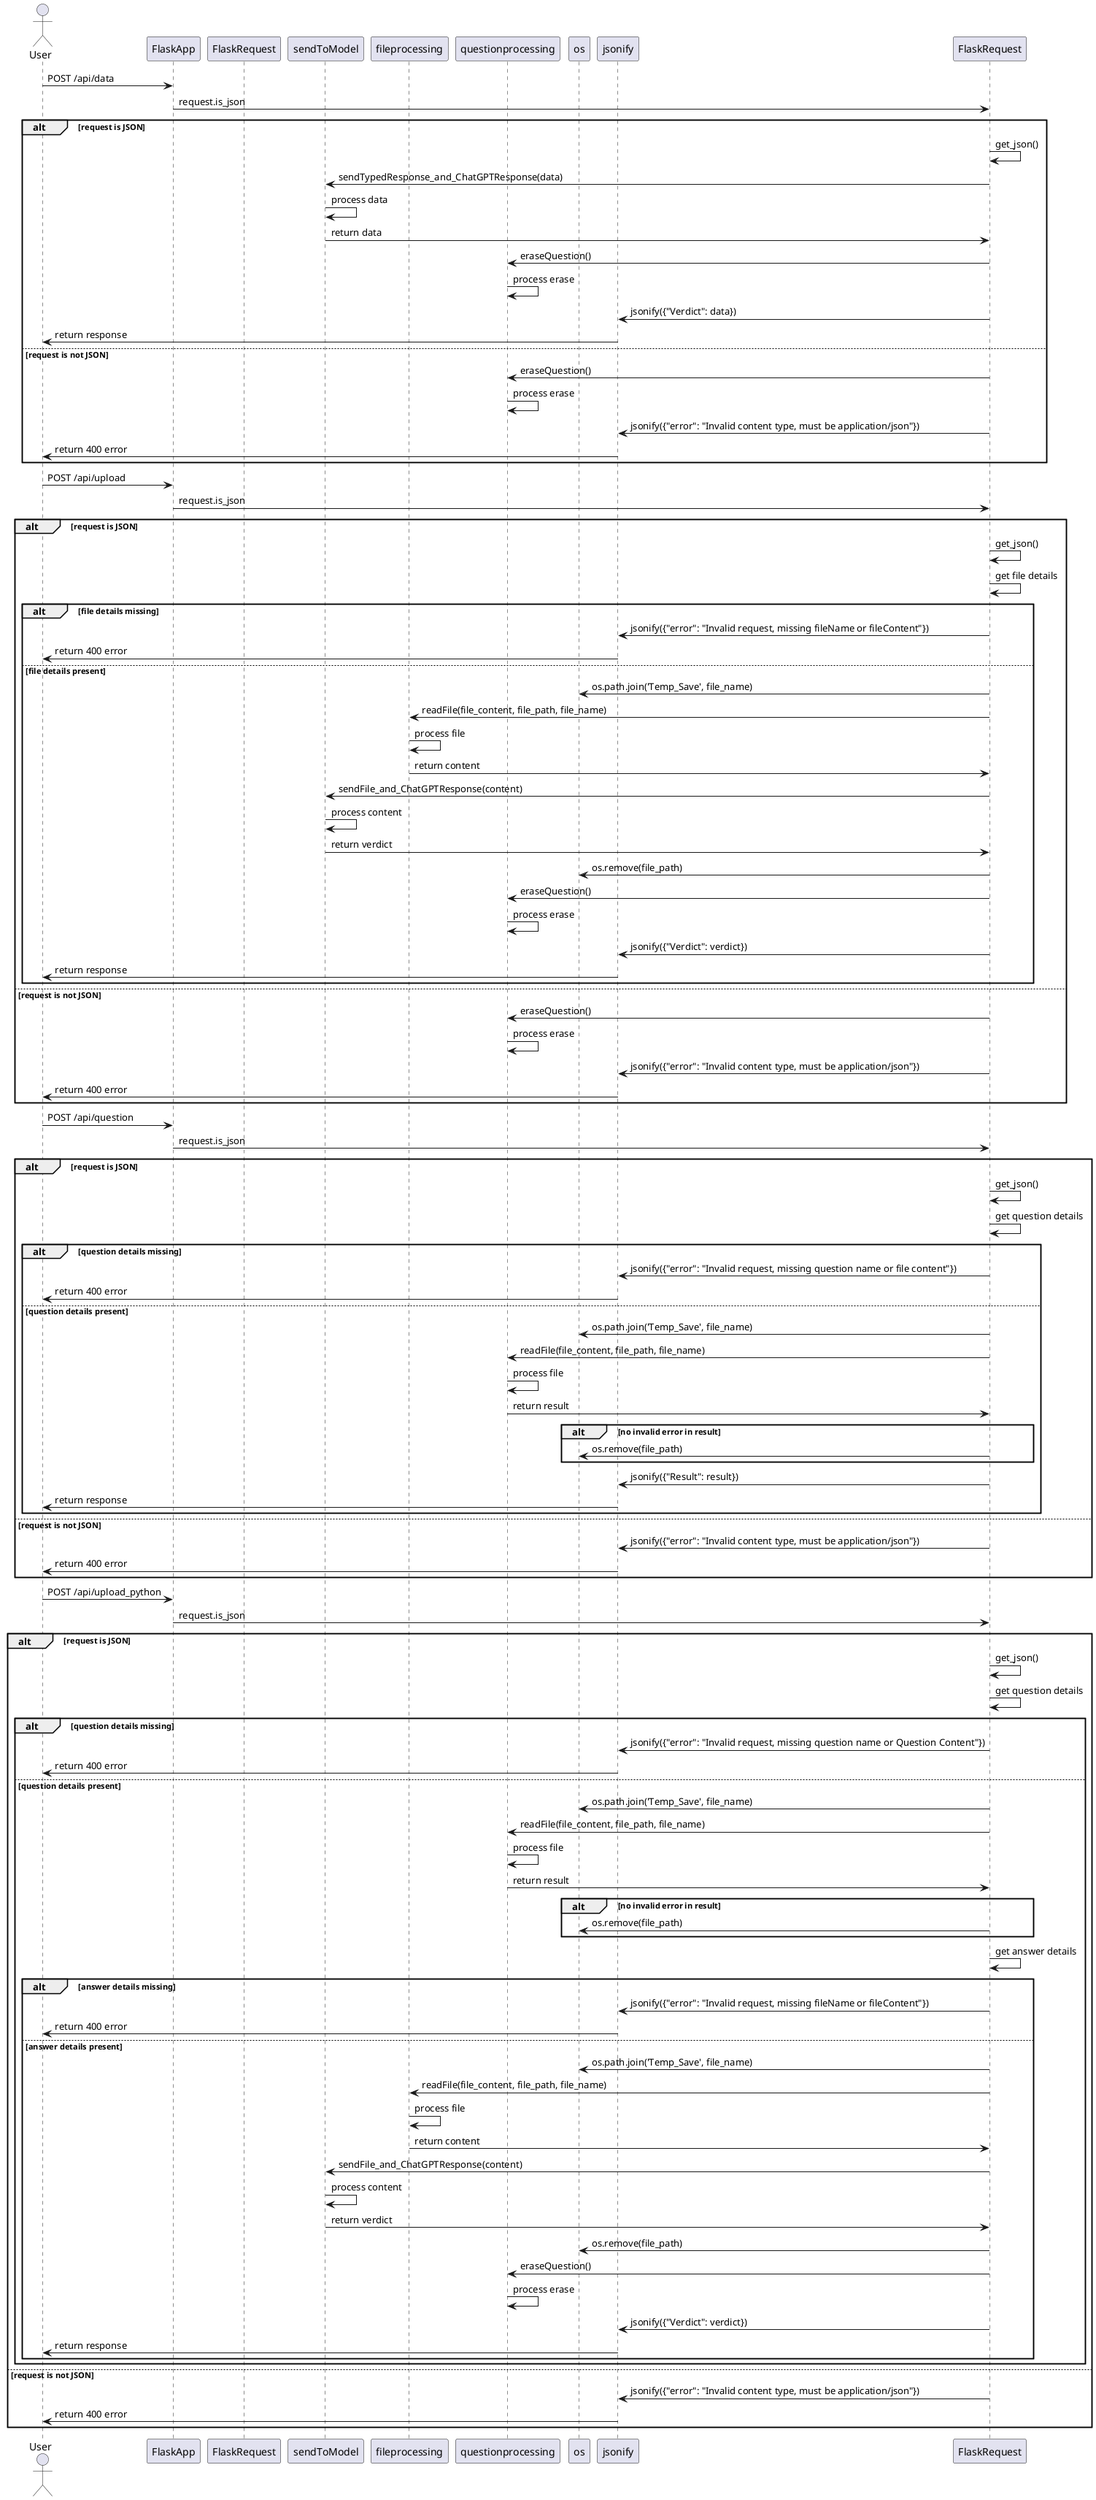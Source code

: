 @startuml
actor User

participant FlaskApp as app
participant FlaskRequest as request
participant sendToModel
participant fileprocessing
participant questionprocessing
participant os
participant jsonify

User -> app: POST /api/data
app -> FlaskRequest: request.is_json
alt request is JSON
    FlaskRequest -> FlaskRequest: get_json()
    FlaskRequest -> sendToModel: sendTypedResponse_and_ChatGPTResponse(data)
    sendToModel -> sendToModel: process data
    sendToModel -> FlaskRequest: return data
    FlaskRequest -> questionprocessing: eraseQuestion()
    questionprocessing -> questionprocessing: process erase
    FlaskRequest -> jsonify: jsonify({"Verdict": data})
    jsonify -> User: return response
else request is not JSON
    FlaskRequest -> questionprocessing: eraseQuestion()
    questionprocessing -> questionprocessing: process erase
    FlaskRequest -> jsonify: jsonify({"error": "Invalid content type, must be application/json"})
    jsonify -> User: return 400 error
end

User -> app: POST /api/upload
app -> FlaskRequest: request.is_json
alt request is JSON
    FlaskRequest -> FlaskRequest: get_json()
    FlaskRequest -> FlaskRequest: get file details
    alt file details missing
        FlaskRequest -> jsonify: jsonify({"error": "Invalid request, missing fileName or fileContent"})
        jsonify -> User: return 400 error
    else file details present
        FlaskRequest -> os: os.path.join('Temp_Save', file_name)
        FlaskRequest -> fileprocessing: readFile(file_content, file_path, file_name)
        fileprocessing -> fileprocessing: process file
        fileprocessing -> FlaskRequest: return content
        FlaskRequest -> sendToModel: sendFile_and_ChatGPTResponse(content)
        sendToModel -> sendToModel: process content
        sendToModel -> FlaskRequest: return verdict
        FlaskRequest -> os: os.remove(file_path)
        FlaskRequest -> questionprocessing: eraseQuestion()
        questionprocessing -> questionprocessing: process erase
        FlaskRequest -> jsonify: jsonify({"Verdict": verdict})
        jsonify -> User: return response
    end
else request is not JSON
    FlaskRequest -> questionprocessing: eraseQuestion()
    questionprocessing -> questionprocessing: process erase
    FlaskRequest -> jsonify: jsonify({"error": "Invalid content type, must be application/json"})
    jsonify -> User: return 400 error
end

User -> app: POST /api/question
app -> FlaskRequest: request.is_json
alt request is JSON
    FlaskRequest -> FlaskRequest: get_json()
    FlaskRequest -> FlaskRequest: get question details
    alt question details missing
        FlaskRequest -> jsonify: jsonify({"error": "Invalid request, missing question name or file content"})
        jsonify -> User: return 400 error
    else question details present
        FlaskRequest -> os: os.path.join('Temp_Save', file_name)
        FlaskRequest -> questionprocessing: readFile(file_content, file_path, file_name)
        questionprocessing -> questionprocessing: process file
        questionprocessing -> FlaskRequest: return result
        alt no invalid error in result
            FlaskRequest -> os: os.remove(file_path)
        end
        FlaskRequest -> jsonify: jsonify({"Result": result})
        jsonify -> User: return response
    end
else request is not JSON
    FlaskRequest -> jsonify: jsonify({"error": "Invalid content type, must be application/json"})
    jsonify -> User: return 400 error
end

User -> app: POST /api/upload_python
app -> FlaskRequest: request.is_json
alt request is JSON
    FlaskRequest -> FlaskRequest: get_json()
    FlaskRequest -> FlaskRequest: get question details
    alt question details missing
        FlaskRequest -> jsonify: jsonify({"error": "Invalid request, missing question name or Question Content"})
        jsonify -> User: return 400 error
    else question details present
        FlaskRequest -> os: os.path.join('Temp_Save', file_name)
        FlaskRequest -> questionprocessing: readFile(file_content, file_path, file_name)
        questionprocessing -> questionprocessing: process file
        questionprocessing -> FlaskRequest: return result
        alt no invalid error in result
            FlaskRequest -> os: os.remove(file_path)
        end

        FlaskRequest -> FlaskRequest: get answer details
        alt answer details missing
            FlaskRequest -> jsonify: jsonify({"error": "Invalid request, missing fileName or fileContent"})
            jsonify -> User: return 400 error
        else answer details present
            FlaskRequest -> os: os.path.join('Temp_Save', file_name)
            FlaskRequest -> fileprocessing: readFile(file_content, file_path, file_name)
            fileprocessing -> fileprocessing: process file
            fileprocessing -> FlaskRequest: return content
            FlaskRequest -> sendToModel: sendFile_and_ChatGPTResponse(content)
            sendToModel -> sendToModel: process content
            sendToModel -> FlaskRequest: return verdict
            FlaskRequest -> os: os.remove(file_path)
            FlaskRequest -> questionprocessing: eraseQuestion()
            questionprocessing -> questionprocessing: process erase
            FlaskRequest -> jsonify: jsonify({"Verdict": verdict})
            jsonify -> User: return response
        end
    end
else request is not JSON
    FlaskRequest -> jsonify: jsonify({"error": "Invalid content type, must be application/json"})
    jsonify -> User: return 400 error
end

@enduml
